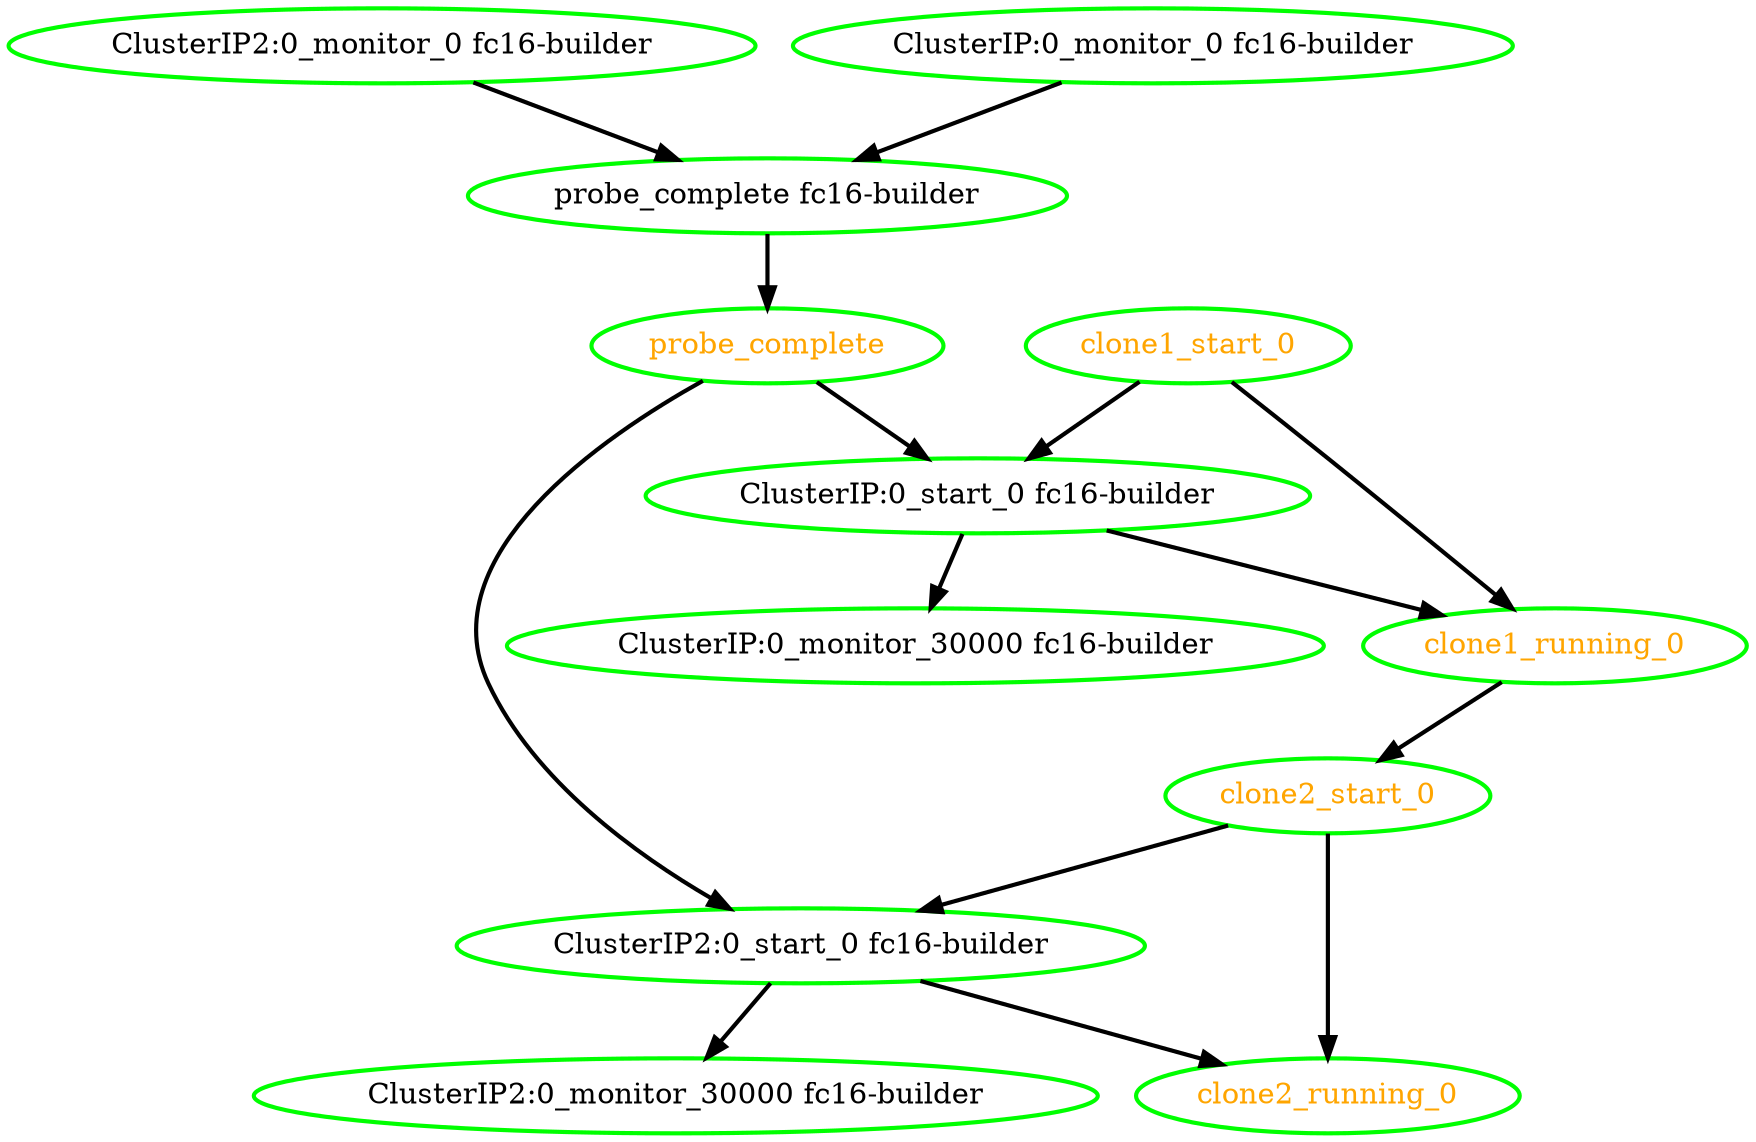 digraph "g" {
"ClusterIP2:0_monitor_0 fc16-builder" -> "probe_complete fc16-builder" [ style = bold]
"ClusterIP2:0_monitor_0 fc16-builder" [ style=bold color="green" fontcolor="black"]
"ClusterIP2:0_monitor_30000 fc16-builder" [ style=bold color="green" fontcolor="black"]
"ClusterIP2:0_start_0 fc16-builder" -> "ClusterIP2:0_monitor_30000 fc16-builder" [ style = bold]
"ClusterIP2:0_start_0 fc16-builder" -> "clone2_running_0" [ style = bold]
"ClusterIP2:0_start_0 fc16-builder" [ style=bold color="green" fontcolor="black"]
"ClusterIP:0_monitor_0 fc16-builder" -> "probe_complete fc16-builder" [ style = bold]
"ClusterIP:0_monitor_0 fc16-builder" [ style=bold color="green" fontcolor="black"]
"ClusterIP:0_monitor_30000 fc16-builder" [ style=bold color="green" fontcolor="black"]
"ClusterIP:0_start_0 fc16-builder" -> "ClusterIP:0_monitor_30000 fc16-builder" [ style = bold]
"ClusterIP:0_start_0 fc16-builder" -> "clone1_running_0" [ style = bold]
"ClusterIP:0_start_0 fc16-builder" [ style=bold color="green" fontcolor="black"]
"clone1_running_0" -> "clone2_start_0" [ style = bold]
"clone1_running_0" [ style=bold color="green" fontcolor="orange"]
"clone1_start_0" -> "ClusterIP:0_start_0 fc16-builder" [ style = bold]
"clone1_start_0" -> "clone1_running_0" [ style = bold]
"clone1_start_0" [ style=bold color="green" fontcolor="orange"]
"clone2_running_0" [ style=bold color="green" fontcolor="orange"]
"clone2_start_0" -> "ClusterIP2:0_start_0 fc16-builder" [ style = bold]
"clone2_start_0" -> "clone2_running_0" [ style = bold]
"clone2_start_0" [ style=bold color="green" fontcolor="orange"]
"probe_complete fc16-builder" -> "probe_complete" [ style = bold]
"probe_complete fc16-builder" [ style=bold color="green" fontcolor="black"]
"probe_complete" -> "ClusterIP2:0_start_0 fc16-builder" [ style = bold]
"probe_complete" -> "ClusterIP:0_start_0 fc16-builder" [ style = bold]
"probe_complete" [ style=bold color="green" fontcolor="orange"]
}
